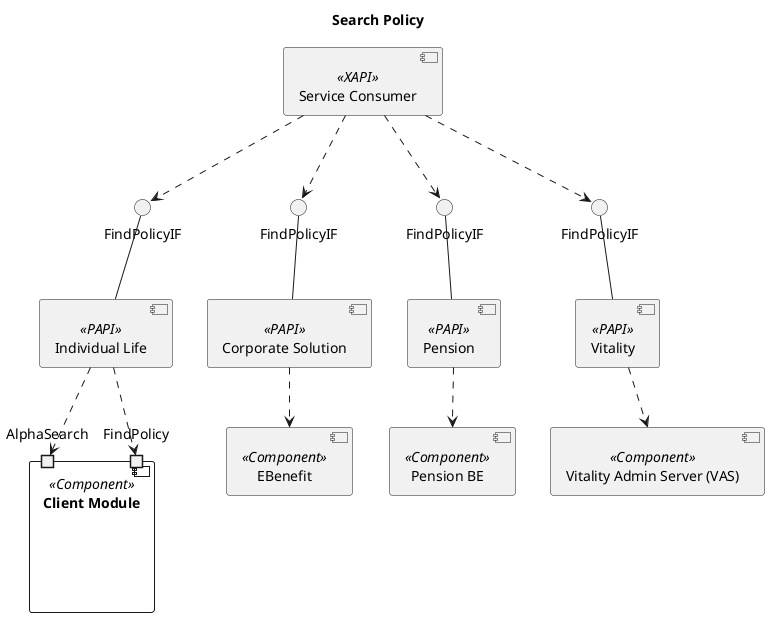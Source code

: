 @startuml

Title Search Policy

component [Service Consumer] as SC << XAPI >>
component [Individual Life] as IL << PAPI >>
component [Corporate Solution] as CS << PAPI >>
component [Pension] as PT << PAPI >>
component [Vitality] as VT << PAPI >>

component [Client Module] as CM << Component >>
component [EBenefit] as EB << Component >>
component [Vitality Admin Server (VAS)] as VAS << Component >>
component [Pension BE] as PTBE << Component >>

component CM {
  port AlphaSearch
  port FindPolicy
}

interface FindPolicyIF as PII1
interface FindPolicyIF as PII2
interface FindPolicyIF as PII3
interface FindPolicyIF as PII4

 
SC .d.> PII1
SC .d.> PII2
SC .d.> PII3
SC .d.> PII4

PII1 -d- IL
PII2 -d- CS
PII3 -d- PT
PII4 -d- VT

IL .d.> AlphaSearch
IL .d.> FindPolicy

CS .d.> EB

VT .d.> VAS

PT .d.> PTBE



@enduml